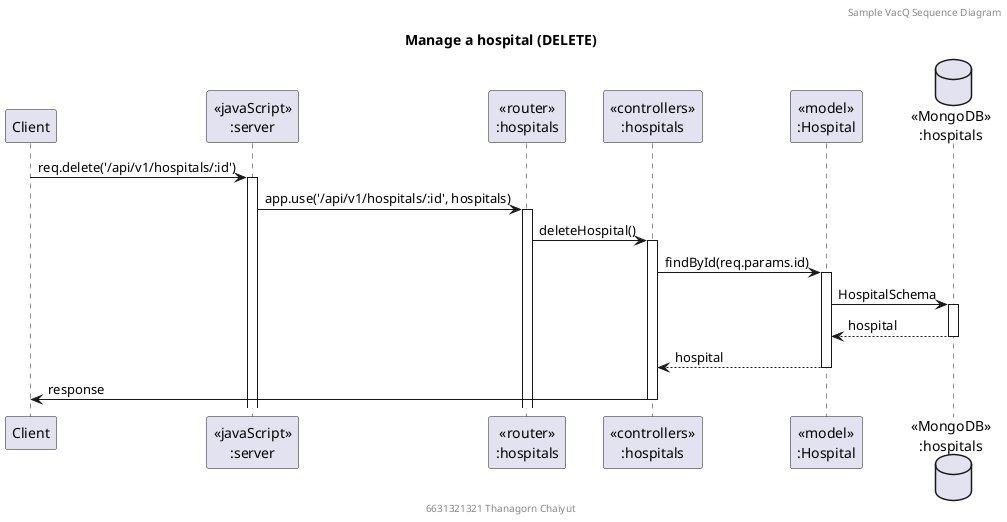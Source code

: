 @startuml Manage a hospital (DELETE)

header Sample VacQ Sequence Diagram
footer 6631321321 Thanagorn Chaiyut
title "Manage a hospital (DELETE)"

participant "Client" as client
participant "<<javaScript>>\n:server" as server
participant "<<router>>\n:hospitals" as routerHospitals
participant "<<controllers>>\n:hospitals" as controllersHospitals
participant "<<model>>\n:Hospital" as modelHospital
database "<<MongoDB>>\n:hospitals" as HospitalsDatabase

client->server ++:req.delete('/api/v1/hospitals/:id')
server->routerHospitals ++:app.use('/api/v1/hospitals/:id', hospitals)
routerHospitals -> controllersHospitals ++:deleteHospital()
controllersHospitals->modelHospital ++:findById(req.params.id)
modelHospital ->HospitalsDatabase ++: HospitalSchema
HospitalsDatabase --> modelHospital --: hospital
controllersHospitals <-- modelHospital --:hospital
controllersHospitals->client --:response

@enduml
